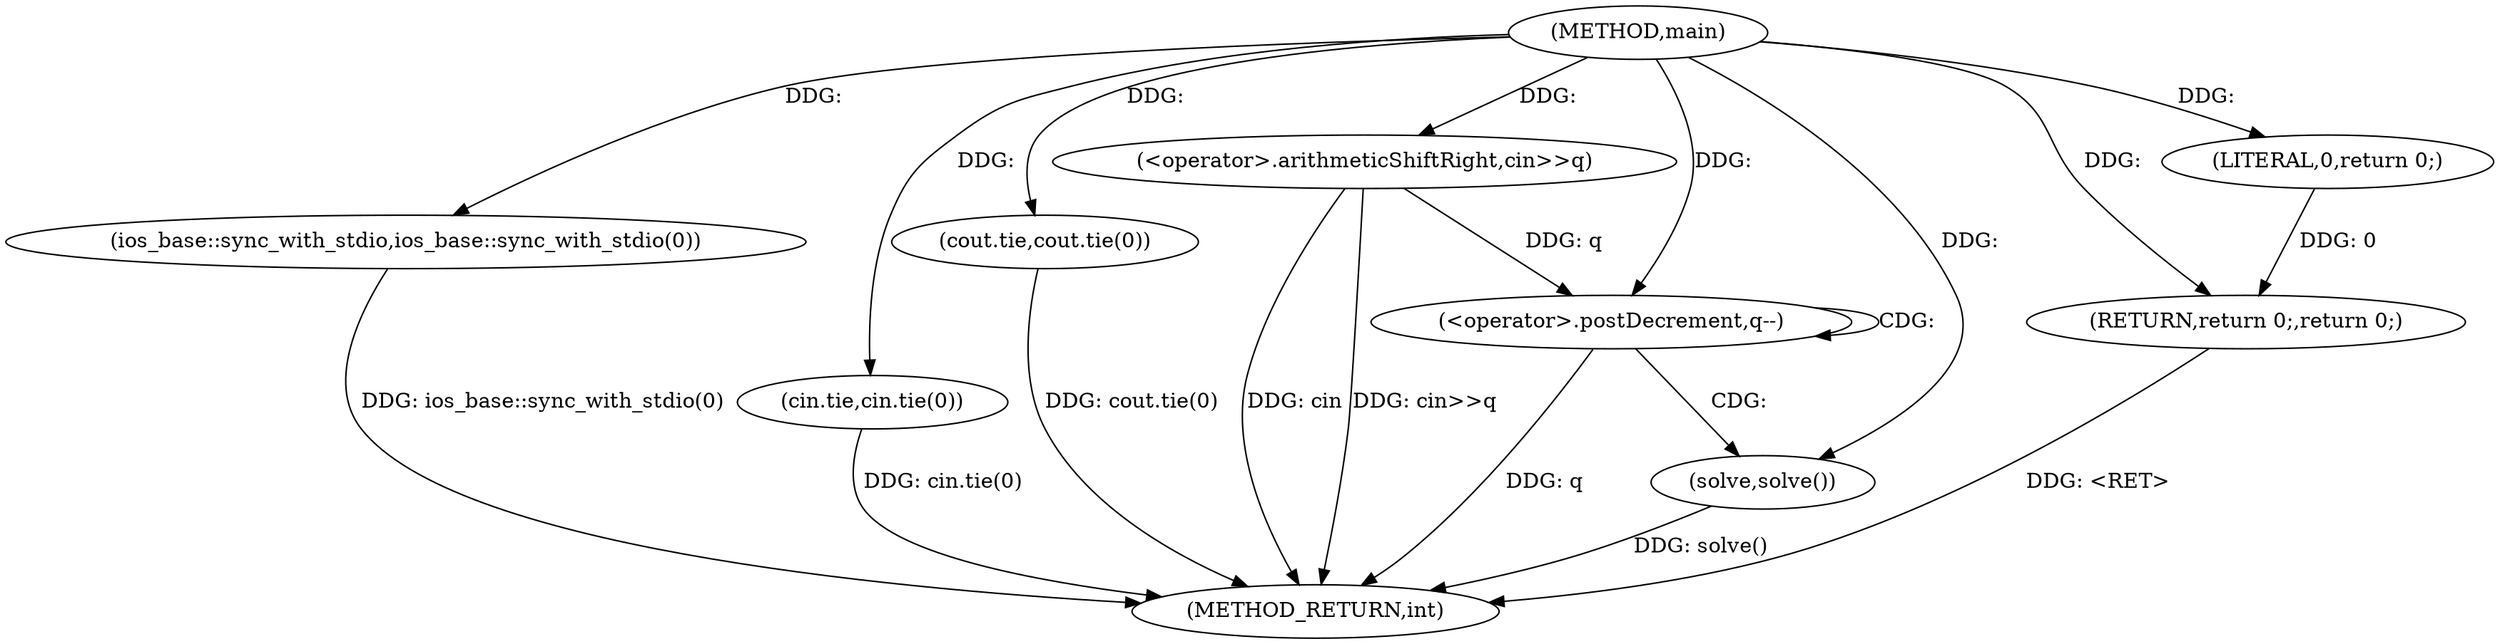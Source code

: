 digraph "main" {  
"1000156" [label = "(METHOD,main)" ]
"1000174" [label = "(METHOD_RETURN,int)" ]
"1000158" [label = "(ios_base::sync_with_stdio,ios_base::sync_with_stdio(0))" ]
"1000160" [label = "(cin.tie,cin.tie(0))" ]
"1000162" [label = "(cout.tie,cout.tie(0))" ]
"1000165" [label = "(<operator>.arithmeticShiftRight,cin>>q)" ]
"1000172" [label = "(RETURN,return 0;,return 0;)" ]
"1000169" [label = "(<operator>.postDecrement,q--)" ]
"1000171" [label = "(solve,solve())" ]
"1000173" [label = "(LITERAL,0,return 0;)" ]
  "1000172" -> "1000174"  [ label = "DDG: <RET>"] 
  "1000158" -> "1000174"  [ label = "DDG: ios_base::sync_with_stdio(0)"] 
  "1000160" -> "1000174"  [ label = "DDG: cin.tie(0)"] 
  "1000162" -> "1000174"  [ label = "DDG: cout.tie(0)"] 
  "1000165" -> "1000174"  [ label = "DDG: cin>>q"] 
  "1000169" -> "1000174"  [ label = "DDG: q"] 
  "1000171" -> "1000174"  [ label = "DDG: solve()"] 
  "1000165" -> "1000174"  [ label = "DDG: cin"] 
  "1000173" -> "1000172"  [ label = "DDG: 0"] 
  "1000156" -> "1000172"  [ label = "DDG: "] 
  "1000156" -> "1000158"  [ label = "DDG: "] 
  "1000156" -> "1000160"  [ label = "DDG: "] 
  "1000156" -> "1000162"  [ label = "DDG: "] 
  "1000156" -> "1000165"  [ label = "DDG: "] 
  "1000156" -> "1000171"  [ label = "DDG: "] 
  "1000156" -> "1000173"  [ label = "DDG: "] 
  "1000165" -> "1000169"  [ label = "DDG: q"] 
  "1000156" -> "1000169"  [ label = "DDG: "] 
  "1000169" -> "1000171"  [ label = "CDG: "] 
  "1000169" -> "1000169"  [ label = "CDG: "] 
}
